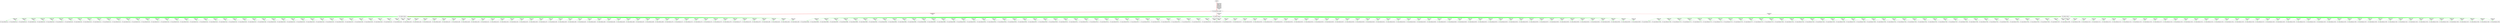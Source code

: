 digraph {
node [shape=box]
node [shape=oval]
node [shape=oval]
node [shape=oval]
node [shape=oval]
node [shape=oval]
ROOT -> F1_transformer_meter[style=bold color=red label="transformer\ntriplex_line\ntriplex_line\ntransformer\ntransformer\ntransformer\ntransformer\nNone"]
node [shape=box]
node [shape=oval]
F1_transformer_meter -> F1_triplex_node_A[style=bold color=red label="transformer\nNone"]
node [shape=box]
node [shape=oval]
F1_transformer_meter -> F1_triplex_node_B[style=solid color=red label="transformer\nNone"]
node [shape=box]
node [shape=oval]
F1_transformer_meter -> F1_triplex_node_C[style=solid color=red label="transformer\nNone"]
node [shape=box]
F1_triplex_node_A -> F1_tpm_flatrate_A1[style=solid color=green label="triplex_line\nNone"]
F1_triplex_node_A -> F1_tpm_flatrate_A2[style=solid color=green label="triplex_line\nNone"]
F1_triplex_node_A -> F1_tpm_flatrate_A3[style=solid color=green label="triplex_line\nNone"]
F1_triplex_node_A -> F1_tpm_flatrate_A4[style=solid color=green label="triplex_line\nNone"]
F1_triplex_node_A -> F1_tpm_flatrate_A5[style=solid color=green label="triplex_line\nNone"]
F1_triplex_node_A -> F1_tpm_flatrate_A6[style=solid color=green label="triplex_line\nNone"]
F1_triplex_node_A -> F1_tpm_flatrate_A7[style=solid color=green label="triplex_line\nNone"]
F1_triplex_node_A -> F1_tpm_flatrate_A8[style=solid color=green label="triplex_line\nNone"]
F1_triplex_node_A -> F1_tpm_flatrate_A9[style=solid color=green label="triplex_line\nNone"]
F1_triplex_node_A -> F1_tpm_flatrate_A10[style=solid color=green label="triplex_line\nNone"]
F1_triplex_node_A -> F1_tpm_flatrate_A11[style=solid color=green label="triplex_line\nNone"]
F1_triplex_node_A -> F1_tpm_flatrate_A12[style=solid color=green label="triplex_line\nNone"]
F1_triplex_node_A -> F1_tpm_flatrate_A13[style=solid color=green label="triplex_line\nNone"]
F1_triplex_node_A -> F1_tpm_flatrate_A14[style=solid color=green label="triplex_line\nNone"]
F1_triplex_node_A -> F1_tpm_flatrate_A15[style=solid color=green label="triplex_line\nNone"]
F1_triplex_node_A -> F1_tpm_flatrate_A16[style=solid color=green label="triplex_line\nNone"]
F1_triplex_node_A -> F1_tpm_flatrate_A17[style=solid color=green label="triplex_line\nNone"]
F1_triplex_node_A -> F1_tpm_flatrate_A18[style=solid color=green label="triplex_line\nNone"]
F1_triplex_node_A -> F1_tpm_flatrate_A19[style=solid color=green label="triplex_line\nNone"]
F1_triplex_node_A -> F1_tpm_flatrate_A20[style=solid color=green label="triplex_line\nNone"]
F1_triplex_node_A -> F1_tpm_flatrate_A21[style=solid color=green label="triplex_line\nNone"]
F1_triplex_node_A -> F1_tpm_flatrate_A22[style=solid color=green label="triplex_line\nNone"]
F1_triplex_node_A -> F1_tpm_flatrate_A23[style=solid color=green label="triplex_line\nNone"]
F1_triplex_node_A -> F1_tpm_flatrate_A24[style=solid color=green label="triplex_line\nNone"]
F1_triplex_node_A -> F1_tpm_flatrate_A25[style=solid color=green label="triplex_line\nNone"]
F1_triplex_node_A -> F1_tpm_flatrate_A26[style=solid color=green label="triplex_line\nNone"]
F1_triplex_node_A -> F1_tpm_flatrate_A27[style=solid color=green label="triplex_line\nNone"]
F1_triplex_node_A -> F1_tpm_flatrate_A28[style=solid color=green label="triplex_line\nNone"]
F1_triplex_node_A -> F1_tpm_flatrate_A29[style=solid color=green label="triplex_line\nNone"]
F1_triplex_node_A -> F1_tpm_flatrate_A30[style=solid color=green label="triplex_line\nNone"]
F1_triplex_node_A -> F1_tpm_flatrate_A31[style=solid color=green label="triplex_line\nNone"]
F1_triplex_node_A -> F1_tpm_flatrate_A32[style=solid color=green label="triplex_line\nNone"]
F1_triplex_node_A -> F1_tpm_flatrate_A33[style=solid color=green label="triplex_line\nNone"]
F1_triplex_node_A -> F1_tpm_flatrate_A34[style=solid color=green label="triplex_line\nNone"]
F1_triplex_node_A -> F1_tpm_flatrate_A35[style=solid color=green label="triplex_line\nNone"]
F1_triplex_node_A -> F1_tpm_flatrate_A36[style=solid color=green label="triplex_line\nNone"]
F1_triplex_node_A -> F1_tpm_flatrate_A37[style=solid color=green label="triplex_line\nNone"]
F1_triplex_node_A -> F1_tpm_flatrate_A38[style=solid color=green label="triplex_line\nNone"]
F1_triplex_node_A -> F1_tpm_flatrate_A39[style=solid color=green label="triplex_line\nNone"]
F1_triplex_node_A -> F1_tpm_flatrate_A40[style=solid color=green label="triplex_line\nNone"]
F1_triplex_node_A -> F1_tpm_flatrate_A41[style=solid color=green label="triplex_line\nNone"]
F1_triplex_node_A -> F1_tpm_flatrate_A42[style=solid color=green label="triplex_line\nNone"]
F1_triplex_node_A -> F1_tpm_flatrate_A43[style=solid color=green label="triplex_line\nNone"]
F1_triplex_node_A -> F1_tpm_flatrate_A44[style=solid color=green label="triplex_line\nNone"]
F1_triplex_node_A -> F1_tpm_flatrate_A45[style=solid color=green label="triplex_line\nNone"]
F1_triplex_node_A -> F1_tpm_flatrate_A46[style=solid color=green label="triplex_line\nNone"]
F1_triplex_node_A -> F1_tpm_flatrate_A47[style=solid color=green label="triplex_line\nNone"]
F1_triplex_node_A -> F1_tpm_flatrate_A48[style=solid color=green label="triplex_line\nNone"]
F1_triplex_node_A -> F1_tpm_flatrate_A49[style=solid color=green label="triplex_line\nNone"]
F1_triplex_node_A -> F1_tpm_flatrate_A50[style=solid color=green label="triplex_line\nNone"]
F1_triplex_node_A -> F1_tpm_flatrate_A51[style=solid color=green label="triplex_line\nNone"]
F1_triplex_node_A -> F1_tpm_flatrate_A52[style=solid color=green label="triplex_line\nNone"]
F1_triplex_node_A -> F1_tpm_flatrate_A53[style=solid color=green label="triplex_line\nNone"]
F1_triplex_node_A -> F1_tpm_flatrate_A54[style=solid color=green label="triplex_line\nNone"]
F1_triplex_node_A -> F1_tpm_flatrate_A55[style=solid color=green label="triplex_line\nNone"]
F1_triplex_node_A -> F1_tpm_flatrate_A56[style=solid color=green label="triplex_line\nNone"]
F1_triplex_node_A -> F1_tpm_flatrate_A57[style=solid color=green label="triplex_line\nNone"]
F1_triplex_node_A -> F1_tpm_flatrate_A58[style=solid color=green label="triplex_line\nNone"]
F1_triplex_node_A -> F1_tpm_flatrate_A59[style=solid color=green label="triplex_line\nNone"]
F1_triplex_node_A -> F1_tpm_flatrate_A60[style=solid color=green label="triplex_line\nNone"]
F1_triplex_node_A -> F1_tpm_flatrate_A61[style=solid color=green label="triplex_line\nNone"]
F1_triplex_node_A -> F1_tpm_flatrate_A62[style=solid color=green label="triplex_line\nNone"]
F1_triplex_node_A -> F1_tpm_flatrate_A63[style=solid color=green label="triplex_line\nNone"]
F1_triplex_node_A -> F1_tpm_flatrate_A64[style=solid color=green label="triplex_line\nNone"]
F1_triplex_node_A -> F1_tpm_flatrate_A65[style=solid color=green label="triplex_line\nNone"]
F1_triplex_node_A -> F1_tpm_flatrate_A66[style=solid color=green label="triplex_line\nNone"]
F1_triplex_node_A -> F1_tpm_flatrate_A67[style=solid color=green label="triplex_line\nNone"]
F1_triplex_node_A -> F1_tpm_flatrate_A68[style=solid color=green label="triplex_line\nNone"]
F1_triplex_node_A -> F1_tpm_flatrate_A69[style=solid color=green label="triplex_line\nNone"]
F1_triplex_node_A -> F1_tpm_flatrate_A70[style=solid color=green label="triplex_line\nNone"]
F1_triplex_node_A -> F1_tpm_flatrate_A71[style=solid color=green label="triplex_line\nNone"]
F1_triplex_node_A -> F1_tpm_flatrate_A72[style=solid color=green label="triplex_line\nNone"]
F1_triplex_node_A -> F1_tpm_flatrate_A73[style=solid color=green label="triplex_line\nNone"]
F1_triplex_node_A -> F1_tpm_flatrate_A74[style=solid color=green label="triplex_line\nNone"]
F1_triplex_node_A -> F1_tpm_flatrate_A75[style=solid color=green label="triplex_line\nNone"]
F1_triplex_node_A -> F1_tpm_flatrate_A76[style=solid color=green label="triplex_line\nNone"]
F1_triplex_node_A -> F1_tpm_flatrate_A77[style=solid color=green label="triplex_line\nNone"]
F1_triplex_node_A -> F1_tpm_flatrate_A78[style=solid color=green label="triplex_line\nNone"]
F1_triplex_node_A -> F1_tpm_flatrate_A79[style=solid color=green label="triplex_line\nNone"]
F1_triplex_node_A -> F1_tpm_flatrate_A80[style=solid color=green label="triplex_line\nNone"]
F1_triplex_node_A -> F1_tpm_flatrate_A81[style=solid color=green label="triplex_line\nNone"]
F1_triplex_node_A -> F1_tpm_flatrate_A82[style=solid color=green label="triplex_line\nNone"]
F1_triplex_node_A -> F1_tpm_flatrate_A83[style=solid color=green label="triplex_line\nNone"]
F1_triplex_node_B -> F1_tpm_flatrate_B84[style=solid color=green label="triplex_line\nNone"]
F1_triplex_node_B -> F1_tpm_flatrate_B85[style=solid color=green label="triplex_line\nNone"]
F1_triplex_node_B -> F1_tpm_flatrate_B86[style=solid color=green label="triplex_line\nNone"]
F1_triplex_node_B -> F1_tpm_flatrate_B87[style=solid color=green label="triplex_line\nNone"]
F1_triplex_node_B -> F1_tpm_flatrate_B88[style=solid color=green label="triplex_line\nNone"]
F1_triplex_node_B -> F1_tpm_flatrate_B89[style=solid color=green label="triplex_line\nNone"]
F1_triplex_node_B -> F1_tpm_flatrate_B90[style=solid color=green label="triplex_line\nNone"]
F1_triplex_node_B -> F1_tpm_flatrate_B91[style=solid color=green label="triplex_line\nNone"]
F1_triplex_node_B -> F1_tpm_flatrate_B92[style=solid color=green label="triplex_line\nNone"]
F1_triplex_node_B -> F1_tpm_flatrate_B93[style=solid color=green label="triplex_line\nNone"]
F1_triplex_node_B -> F1_tpm_flatrate_B94[style=solid color=green label="triplex_line\nNone"]
F1_triplex_node_B -> F1_tpm_flatrate_B95[style=solid color=green label="triplex_line\nNone"]
F1_triplex_node_B -> F1_tpm_flatrate_B96[style=solid color=green label="triplex_line\nNone"]
F1_triplex_node_B -> F1_tpm_flatrate_B97[style=solid color=green label="triplex_line\nNone"]
F1_triplex_node_B -> F1_tpm_flatrate_B98[style=solid color=green label="triplex_line\nNone"]
F1_triplex_node_B -> F1_tpm_flatrate_B99[style=solid color=green label="triplex_line\nNone"]
F1_triplex_node_B -> F1_tpm_flatrate_B100[style=solid color=green label="triplex_line\nNone"]
F1_triplex_node_B -> F1_tpm_flatrate_B101[style=solid color=green label="triplex_line\nNone"]
F1_triplex_node_B -> F1_tpm_flatrate_B102[style=solid color=green label="triplex_line\nNone"]
F1_triplex_node_B -> F1_tpm_flatrate_B103[style=solid color=green label="triplex_line\nNone"]
F1_triplex_node_B -> F1_tpm_flatrate_B104[style=solid color=green label="triplex_line\nNone"]
F1_triplex_node_B -> F1_tpm_flatrate_B105[style=solid color=green label="triplex_line\nNone"]
F1_triplex_node_B -> F1_tpm_flatrate_B106[style=solid color=green label="triplex_line\nNone"]
F1_triplex_node_B -> F1_tpm_flatrate_B107[style=solid color=green label="triplex_line\nNone"]
F1_triplex_node_B -> F1_tpm_flatrate_B108[style=solid color=green label="triplex_line\nNone"]
F1_triplex_node_B -> F1_tpm_flatrate_B109[style=solid color=green label="triplex_line\nNone"]
F1_triplex_node_B -> F1_tpm_flatrate_B110[style=solid color=green label="triplex_line\nNone"]
F1_triplex_node_B -> F1_tpm_flatrate_B111[style=solid color=green label="triplex_line\nNone"]
F1_triplex_node_B -> F1_tpm_flatrate_B112[style=solid color=green label="triplex_line\nNone"]
F1_triplex_node_B -> F1_tpm_flatrate_B113[style=solid color=green label="triplex_line\nNone"]
F1_triplex_node_B -> F1_tpm_flatrate_B114[style=solid color=green label="triplex_line\nNone"]
F1_triplex_node_B -> F1_tpm_flatrate_B115[style=solid color=green label="triplex_line\nNone"]
F1_triplex_node_B -> F1_tpm_flatrate_B116[style=solid color=green label="triplex_line\nNone"]
F1_triplex_node_B -> F1_tpm_flatrate_B117[style=solid color=green label="triplex_line\nNone"]
F1_triplex_node_B -> F1_tpm_flatrate_B118[style=solid color=green label="triplex_line\nNone"]
F1_triplex_node_B -> F1_tpm_flatrate_B119[style=solid color=green label="triplex_line\nNone"]
F1_triplex_node_B -> F1_tpm_flatrate_B120[style=solid color=green label="triplex_line\nNone"]
F1_triplex_node_B -> F1_tpm_flatrate_B121[style=solid color=green label="triplex_line\nNone"]
F1_triplex_node_B -> F1_tpm_flatrate_B122[style=solid color=green label="triplex_line\nNone"]
F1_triplex_node_B -> F1_tpm_flatrate_B123[style=solid color=green label="triplex_line\nNone"]
F1_triplex_node_B -> F1_tpm_flatrate_B124[style=solid color=green label="triplex_line\nNone"]
F1_triplex_node_B -> F1_tpm_flatrate_B125[style=solid color=green label="triplex_line\nNone"]
F1_triplex_node_B -> F1_tpm_flatrate_B126[style=solid color=green label="triplex_line\nNone"]
F1_triplex_node_B -> F1_tpm_flatrate_B127[style=solid color=green label="triplex_line\nNone"]
F1_triplex_node_B -> F1_tpm_flatrate_B128[style=solid color=green label="triplex_line\nNone"]
F1_triplex_node_B -> F1_tpm_flatrate_B129[style=solid color=green label="triplex_line\nNone"]
F1_triplex_node_B -> F1_tpm_flatrate_B130[style=solid color=green label="triplex_line\nNone"]
F1_triplex_node_B -> F1_tpm_flatrate_B131[style=solid color=green label="triplex_line\nNone"]
F1_triplex_node_B -> F1_tpm_flatrate_B132[style=solid color=green label="triplex_line\nNone"]
F1_triplex_node_B -> F1_tpm_flatrate_B133[style=solid color=green label="triplex_line\nNone"]
F1_triplex_node_B -> F1_tpm_flatrate_B134[style=solid color=green label="triplex_line\nNone"]
F1_triplex_node_B -> F1_tpm_flatrate_B135[style=solid color=green label="triplex_line\nNone"]
F1_triplex_node_B -> F1_tpm_flatrate_B136[style=solid color=green label="triplex_line\nNone"]
F1_triplex_node_B -> F1_tpm_flatrate_B137[style=solid color=green label="triplex_line\nNone"]
F1_triplex_node_B -> F1_tpm_flatrate_B138[style=solid color=green label="triplex_line\nNone"]
F1_triplex_node_B -> F1_tpm_flatrate_B139[style=solid color=green label="triplex_line\nNone"]
F1_triplex_node_B -> F1_tpm_flatrate_B140[style=solid color=green label="triplex_line\nNone"]
F1_triplex_node_B -> F1_tpm_flatrate_B141[style=solid color=green label="triplex_line\nNone"]
F1_triplex_node_B -> F1_tpm_flatrate_B142[style=solid color=green label="triplex_line\nNone"]
F1_triplex_node_B -> F1_tpm_flatrate_B143[style=solid color=green label="triplex_line\nNone"]
F1_triplex_node_B -> F1_tpm_flatrate_B144[style=solid color=green label="triplex_line\nNone"]
F1_triplex_node_B -> F1_tpm_flatrate_B145[style=solid color=green label="triplex_line\nNone"]
F1_triplex_node_B -> F1_tpm_flatrate_B146[style=solid color=green label="triplex_line\nNone"]
F1_triplex_node_B -> F1_tpm_flatrate_B147[style=solid color=green label="triplex_line\nNone"]
F1_triplex_node_B -> F1_tpm_flatrate_B148[style=solid color=green label="triplex_line\nNone"]
F1_triplex_node_B -> F1_tpm_flatrate_B149[style=solid color=green label="triplex_line\nNone"]
F1_triplex_node_B -> F1_tpm_flatrate_B150[style=solid color=green label="triplex_line\nNone"]
F1_triplex_node_B -> F1_tpm_flatrate_B151[style=solid color=green label="triplex_line\nNone"]
F1_triplex_node_B -> F1_tpm_flatrate_B152[style=solid color=green label="triplex_line\nNone"]
F1_triplex_node_B -> F1_tpm_flatrate_B153[style=solid color=green label="triplex_line\nNone"]
F1_triplex_node_B -> F1_tpm_flatrate_B154[style=solid color=green label="triplex_line\nNone"]
F1_triplex_node_B -> F1_tpm_flatrate_B155[style=solid color=green label="triplex_line\nNone"]
F1_triplex_node_B -> F1_tpm_flatrate_B156[style=solid color=green label="triplex_line\nNone"]
F1_triplex_node_B -> F1_tpm_flatrate_B157[style=solid color=green label="triplex_line\nNone"]
F1_triplex_node_B -> F1_tpm_flatrate_B158[style=solid color=green label="triplex_line\nNone"]
F1_triplex_node_B -> F1_tpm_flatrate_B159[style=solid color=green label="triplex_line\nNone"]
F1_triplex_node_B -> F1_tpm_flatrate_B160[style=solid color=green label="triplex_line\nNone"]
F1_triplex_node_B -> F1_tpm_flatrate_B161[style=solid color=green label="triplex_line\nNone"]
F1_triplex_node_B -> F1_tpm_flatrate_B162[style=solid color=green label="triplex_line\nNone"]
F1_triplex_node_B -> F1_tpm_flatrate_B163[style=solid color=green label="triplex_line\nNone"]
F1_triplex_node_B -> F1_tpm_flatrate_B164[style=solid color=green label="triplex_line\nNone"]
F1_triplex_node_B -> F1_tpm_flatrate_B165[style=solid color=green label="triplex_line\nNone"]
F1_triplex_node_B -> F1_tpm_flatrate_B166[style=solid color=green label="triplex_line\nNone"]
F1_triplex_node_C -> F1_tpm_flatrate_C167[style=solid color=green label="triplex_line\nNone"]
F1_triplex_node_C -> F1_tpm_flatrate_C168[style=solid color=green label="triplex_line\nNone"]
F1_triplex_node_C -> F1_tpm_flatrate_C169[style=solid color=green label="triplex_line\nNone"]
F1_triplex_node_C -> F1_tpm_flatrate_C170[style=solid color=green label="triplex_line\nNone"]
F1_triplex_node_C -> F1_tpm_flatrate_C171[style=solid color=green label="triplex_line\nNone"]
F1_triplex_node_C -> F1_tpm_flatrate_C172[style=solid color=green label="triplex_line\nNone"]
F1_triplex_node_C -> F1_tpm_flatrate_C173[style=solid color=green label="triplex_line\nNone"]
F1_triplex_node_C -> F1_tpm_flatrate_C174[style=solid color=green label="triplex_line\nNone"]
F1_triplex_node_C -> F1_tpm_flatrate_C175[style=solid color=green label="triplex_line\nNone"]
F1_triplex_node_C -> F1_tpm_flatrate_C176[style=solid color=green label="triplex_line\nNone"]
F1_triplex_node_C -> F1_tpm_flatrate_C177[style=solid color=green label="triplex_line\nNone"]
F1_triplex_node_C -> F1_tpm_flatrate_C178[style=solid color=green label="triplex_line\nNone"]
F1_triplex_node_C -> F1_tpm_flatrate_C179[style=solid color=green label="triplex_line\nNone"]
F1_triplex_node_C -> F1_tpm_flatrate_C180[style=solid color=green label="triplex_line\nNone"]
F1_triplex_node_C -> F1_tpm_flatrate_C181[style=solid color=green label="triplex_line\nNone"]
F1_triplex_node_C -> F1_tpm_flatrate_C182[style=solid color=green label="triplex_line\nNone"]
F1_triplex_node_C -> F1_tpm_flatrate_C183[style=solid color=green label="triplex_line\nNone"]
F1_triplex_node_C -> F1_tpm_flatrate_C184[style=solid color=green label="triplex_line\nNone"]
F1_triplex_node_C -> F1_tpm_flatrate_C185[style=solid color=green label="triplex_line\nNone"]
F1_triplex_node_C -> F1_tpm_flatrate_C186[style=solid color=green label="triplex_line\nNone"]
F1_triplex_node_C -> F1_tpm_flatrate_C187[style=solid color=green label="triplex_line\nNone"]
F1_triplex_node_C -> F1_tpm_flatrate_C188[style=solid color=green label="triplex_line\nNone"]
F1_triplex_node_C -> F1_tpm_flatrate_C189[style=solid color=green label="triplex_line\nNone"]
F1_triplex_node_C -> F1_tpm_flatrate_C190[style=solid color=green label="triplex_line\nNone"]
F1_triplex_node_C -> F1_tpm_flatrate_C191[style=solid color=green label="triplex_line\nNone"]
F1_triplex_node_C -> F1_tpm_flatrate_C192[style=solid color=green label="triplex_line\nNone"]
F1_triplex_node_C -> F1_tpm_flatrate_C193[style=solid color=green label="triplex_line\nNone"]
F1_triplex_node_C -> F1_tpm_flatrate_C194[style=solid color=green label="triplex_line\nNone"]
F1_triplex_node_C -> F1_tpm_flatrate_C195[style=solid color=green label="triplex_line\nNone"]
F1_triplex_node_C -> F1_tpm_flatrate_C196[style=solid color=green label="triplex_line\nNone"]
F1_triplex_node_C -> F1_tpm_flatrate_C197[style=solid color=green label="triplex_line\nNone"]
F1_triplex_node_C -> F1_tpm_flatrate_C198[style=solid color=green label="triplex_line\nNone"]
F1_triplex_node_C -> F1_tpm_flatrate_C199[style=solid color=green label="triplex_line\nNone"]
F1_triplex_node_C -> F1_tpm_flatrate_C200[style=solid color=green label="triplex_line\nNone"]
F1_triplex_node_C -> F1_tpm_flatrate_C201[style=solid color=green label="triplex_line\nNone"]
F1_triplex_node_C -> F1_tpm_flatrate_C202[style=solid color=green label="triplex_line\nNone"]
F1_triplex_node_C -> F1_tpm_flatrate_C203[style=solid color=green label="triplex_line\nNone"]
F1_triplex_node_C -> F1_tpm_flatrate_C204[style=solid color=green label="triplex_line\nNone"]
F1_triplex_node_C -> F1_tpm_flatrate_C205[style=solid color=green label="triplex_line\nNone"]
F1_triplex_node_C -> F1_tpm_flatrate_C206[style=solid color=green label="triplex_line\nNone"]
F1_triplex_node_C -> F1_tpm_flatrate_C207[style=solid color=green label="triplex_line\nNone"]
F1_triplex_node_C -> F1_tpm_flatrate_C208[style=solid color=green label="triplex_line\nNone"]
F1_triplex_node_C -> F1_tpm_flatrate_C209[style=solid color=green label="triplex_line\nNone"]
F1_triplex_node_C -> F1_tpm_flatrate_C210[style=solid color=green label="triplex_line\nNone"]
F1_triplex_node_C -> F1_tpm_flatrate_C211[style=solid color=green label="triplex_line\nNone"]
F1_triplex_node_C -> F1_tpm_flatrate_C212[style=solid color=green label="triplex_line\nNone"]
F1_triplex_node_C -> F1_tpm_flatrate_C213[style=solid color=green label="triplex_line\nNone"]
F1_triplex_node_C -> F1_tpm_flatrate_C214[style=solid color=green label="triplex_line\nNone"]
F1_triplex_node_C -> F1_tpm_flatrate_C215[style=solid color=green label="triplex_line\nNone"]
F1_triplex_node_C -> F1_tpm_flatrate_C216[style=solid color=green label="triplex_line\nNone"]
F1_triplex_node_C -> F1_tpm_flatrate_C217[style=solid color=green label="triplex_line\nNone"]
F1_triplex_node_C -> F1_tpm_flatrate_C218[style=solid color=green label="triplex_line\nNone"]
F1_triplex_node_C -> F1_tpm_flatrate_C219[style=solid color=green label="triplex_line\nNone"]
F1_triplex_node_C -> F1_tpm_flatrate_C220[style=solid color=green label="triplex_line\nNone"]
F1_triplex_node_C -> F1_tpm_flatrate_C221[style=solid color=green label="triplex_line\nNone"]
F1_triplex_node_C -> F1_tpm_flatrate_C222[style=solid color=green label="triplex_line\nNone"]
F1_triplex_node_C -> F1_tpm_flatrate_C223[style=solid color=green label="triplex_line\nNone"]
F1_triplex_node_C -> F1_tpm_flatrate_C224[style=solid color=green label="triplex_line\nNone"]
F1_triplex_node_C -> F1_tpm_flatrate_C225[style=solid color=green label="triplex_line\nNone"]
F1_triplex_node_C -> F1_tpm_flatrate_C226[style=solid color=green label="triplex_line\nNone"]
F1_triplex_node_C -> F1_tpm_flatrate_C227[style=solid color=green label="triplex_line\nNone"]
F1_triplex_node_C -> F1_tpm_flatrate_C228[style=solid color=green label="triplex_line\nNone"]
F1_triplex_node_C -> F1_tpm_flatrate_C229[style=solid color=green label="triplex_line\nNone"]
F1_triplex_node_C -> F1_tpm_flatrate_C230[style=solid color=green label="triplex_line\nNone"]
F1_triplex_node_C -> F1_tpm_flatrate_C231[style=solid color=green label="triplex_line\nNone"]
F1_triplex_node_C -> F1_tpm_flatrate_C232[style=solid color=green label="triplex_line\nNone"]
F1_triplex_node_C -> F1_tpm_flatrate_C233[style=solid color=green label="triplex_line\nNone"]
F1_triplex_node_C -> F1_tpm_flatrate_C234[style=solid color=green label="triplex_line\nNone"]
F1_triplex_node_C -> F1_tpm_flatrate_C235[style=solid color=green label="triplex_line\nNone"]
F1_triplex_node_C -> F1_tpm_flatrate_C236[style=solid color=green label="triplex_line\nNone"]
F1_triplex_node_C -> F1_tpm_flatrate_C237[style=solid color=green label="triplex_line\nNone"]
F1_triplex_node_C -> F1_tpm_flatrate_C238[style=solid color=green label="triplex_line\nNone"]
F1_triplex_node_C -> F1_tpm_flatrate_C239[style=solid color=green label="triplex_line\nNone"]
F1_triplex_node_C -> F1_tpm_flatrate_C240[style=solid color=green label="triplex_line\nNone"]
F1_triplex_node_C -> F1_tpm_flatrate_C241[style=solid color=green label="triplex_line\nNone"]
F1_triplex_node_C -> F1_tpm_flatrate_C242[style=solid color=green label="triplex_line\nNone"]
F1_triplex_node_C -> F1_tpm_flatrate_C243[style=solid color=green label="triplex_line\nNone"]
F1_triplex_node_C -> F1_tpm_flatrate_C244[style=solid color=green label="triplex_line\nNone"]
F1_triplex_node_C -> F1_tpm_flatrate_C245[style=solid color=green label="triplex_line\nNone"]
F1_triplex_node_C -> F1_tpm_flatrate_C246[style=solid color=green label="triplex_line\nNone"]
F1_triplex_node_C -> F1_tpm_flatrate_C247[style=solid color=green label="triplex_line\nNone"]
F1_triplex_node_C -> F1_tpm_flatrate_C248[style=solid color=green label="triplex_line\nNone"]
F1_triplex_node_C -> F1_tpm_flatrate_C249[style=solid color=green label="triplex_line\nNone"]
F1_triplex_node_C -> F1_tpm_flatrate_C250[style=solid color=green label="triplex_line\nNone"]
}

